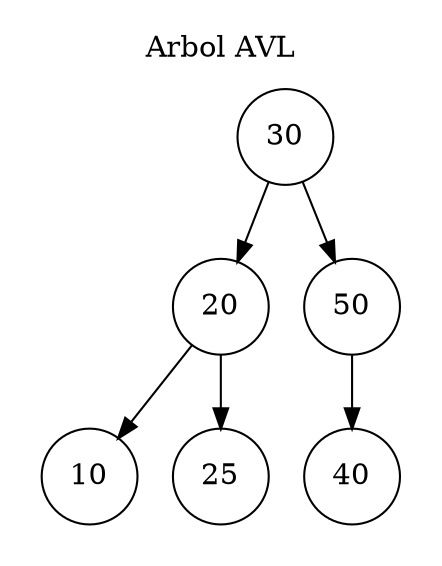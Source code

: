 digraph AVL{
	node[shape=circle];
	graph[pencolor=transparent];
	subgraph cluster_0{
		label = "Arbol AVL";
	"30" -> "20";
	"30" -> "50";
	"20" -> "10";
	"20" -> "25";
	"50" -> "40";
		}
}
